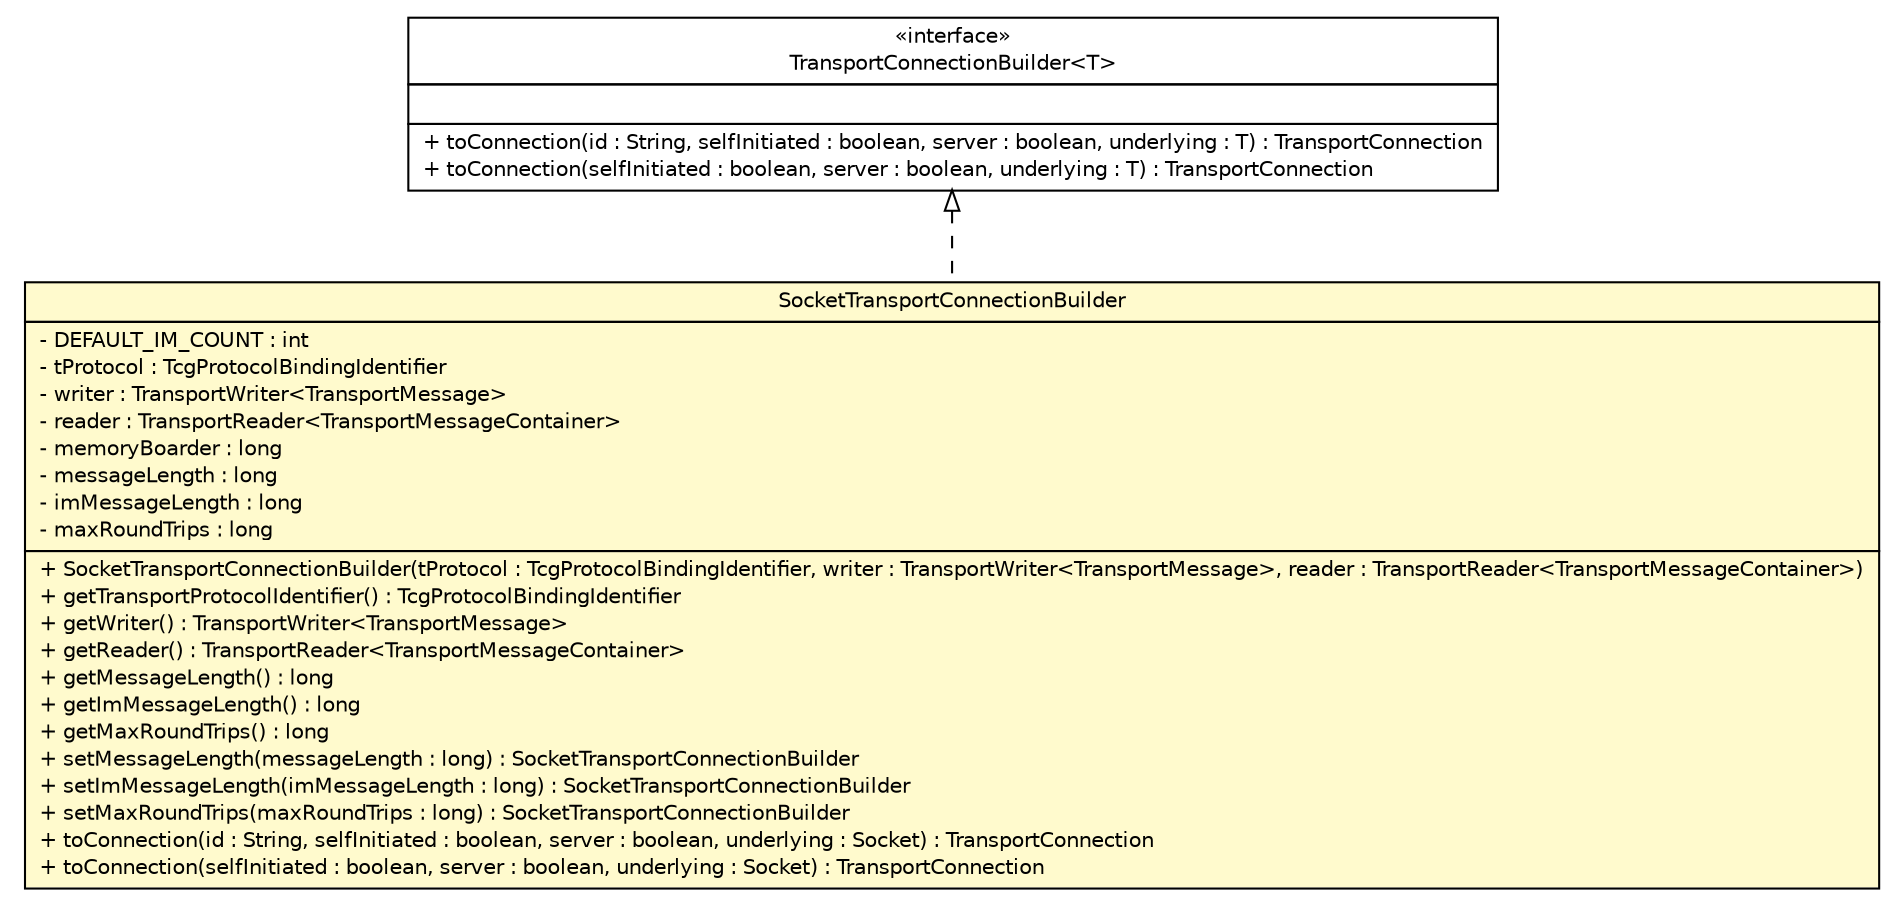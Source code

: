 #!/usr/local/bin/dot
#
# Class diagram 
# Generated by UMLGraph version R5_6 (http://www.umlgraph.org/)
#

digraph G {
	edge [fontname="Helvetica",fontsize=10,labelfontname="Helvetica",labelfontsize=10];
	node [fontname="Helvetica",fontsize=10,shape=plaintext];
	nodesep=0.25;
	ranksep=0.5;
	// de.hsbremen.tc.tnc.transport.TransportConnectionBuilder<T>
	c101 [label=<<table title="de.hsbremen.tc.tnc.transport.TransportConnectionBuilder" border="0" cellborder="1" cellspacing="0" cellpadding="2" port="p" href="../../../../../de/hsbremen/tc/tnc/transport/TransportConnectionBuilder.html">
		<tr><td><table border="0" cellspacing="0" cellpadding="1">
<tr><td align="center" balign="center"> &#171;interface&#187; </td></tr>
<tr><td align="center" balign="center"> TransportConnectionBuilder&lt;T&gt; </td></tr>
		</table></td></tr>
		<tr><td><table border="0" cellspacing="0" cellpadding="1">
<tr><td align="left" balign="left">  </td></tr>
		</table></td></tr>
		<tr><td><table border="0" cellspacing="0" cellpadding="1">
<tr><td align="left" balign="left"> + toConnection(id : String, selfInitiated : boolean, server : boolean, underlying : T) : TransportConnection </td></tr>
<tr><td align="left" balign="left"> + toConnection(selfInitiated : boolean, server : boolean, underlying : T) : TransportConnection </td></tr>
		</table></td></tr>
		</table>>, URL="../../../../../de/hsbremen/tc/tnc/transport/TransportConnectionBuilder.html", fontname="Helvetica", fontcolor="black", fontsize=10.0];
	// org.ietf.nea.pt.socket.SocketTransportConnectionBuilder
	c105 [label=<<table title="org.ietf.nea.pt.socket.SocketTransportConnectionBuilder" border="0" cellborder="1" cellspacing="0" cellpadding="2" port="p" bgcolor="lemonChiffon" href="./SocketTransportConnectionBuilder.html">
		<tr><td><table border="0" cellspacing="0" cellpadding="1">
<tr><td align="center" balign="center"> SocketTransportConnectionBuilder </td></tr>
		</table></td></tr>
		<tr><td><table border="0" cellspacing="0" cellpadding="1">
<tr><td align="left" balign="left"> - DEFAULT_IM_COUNT : int </td></tr>
<tr><td align="left" balign="left"> - tProtocol : TcgProtocolBindingIdentifier </td></tr>
<tr><td align="left" balign="left"> - writer : TransportWriter&lt;TransportMessage&gt; </td></tr>
<tr><td align="left" balign="left"> - reader : TransportReader&lt;TransportMessageContainer&gt; </td></tr>
<tr><td align="left" balign="left"> - memoryBoarder : long </td></tr>
<tr><td align="left" balign="left"> - messageLength : long </td></tr>
<tr><td align="left" balign="left"> - imMessageLength : long </td></tr>
<tr><td align="left" balign="left"> - maxRoundTrips : long </td></tr>
		</table></td></tr>
		<tr><td><table border="0" cellspacing="0" cellpadding="1">
<tr><td align="left" balign="left"> + SocketTransportConnectionBuilder(tProtocol : TcgProtocolBindingIdentifier, writer : TransportWriter&lt;TransportMessage&gt;, reader : TransportReader&lt;TransportMessageContainer&gt;) </td></tr>
<tr><td align="left" balign="left"> + getTransportProtocolIdentifier() : TcgProtocolBindingIdentifier </td></tr>
<tr><td align="left" balign="left"> + getWriter() : TransportWriter&lt;TransportMessage&gt; </td></tr>
<tr><td align="left" balign="left"> + getReader() : TransportReader&lt;TransportMessageContainer&gt; </td></tr>
<tr><td align="left" balign="left"> + getMessageLength() : long </td></tr>
<tr><td align="left" balign="left"> + getImMessageLength() : long </td></tr>
<tr><td align="left" balign="left"> + getMaxRoundTrips() : long </td></tr>
<tr><td align="left" balign="left"> + setMessageLength(messageLength : long) : SocketTransportConnectionBuilder </td></tr>
<tr><td align="left" balign="left"> + setImMessageLength(imMessageLength : long) : SocketTransportConnectionBuilder </td></tr>
<tr><td align="left" balign="left"> + setMaxRoundTrips(maxRoundTrips : long) : SocketTransportConnectionBuilder </td></tr>
<tr><td align="left" balign="left"> + toConnection(id : String, selfInitiated : boolean, server : boolean, underlying : Socket) : TransportConnection </td></tr>
<tr><td align="left" balign="left"> + toConnection(selfInitiated : boolean, server : boolean, underlying : Socket) : TransportConnection </td></tr>
		</table></td></tr>
		</table>>, URL="./SocketTransportConnectionBuilder.html", fontname="Helvetica", fontcolor="black", fontsize=10.0];
	//org.ietf.nea.pt.socket.SocketTransportConnectionBuilder implements de.hsbremen.tc.tnc.transport.TransportConnectionBuilder<T>
	c101:p -> c105:p [dir=back,arrowtail=empty,style=dashed];
}

